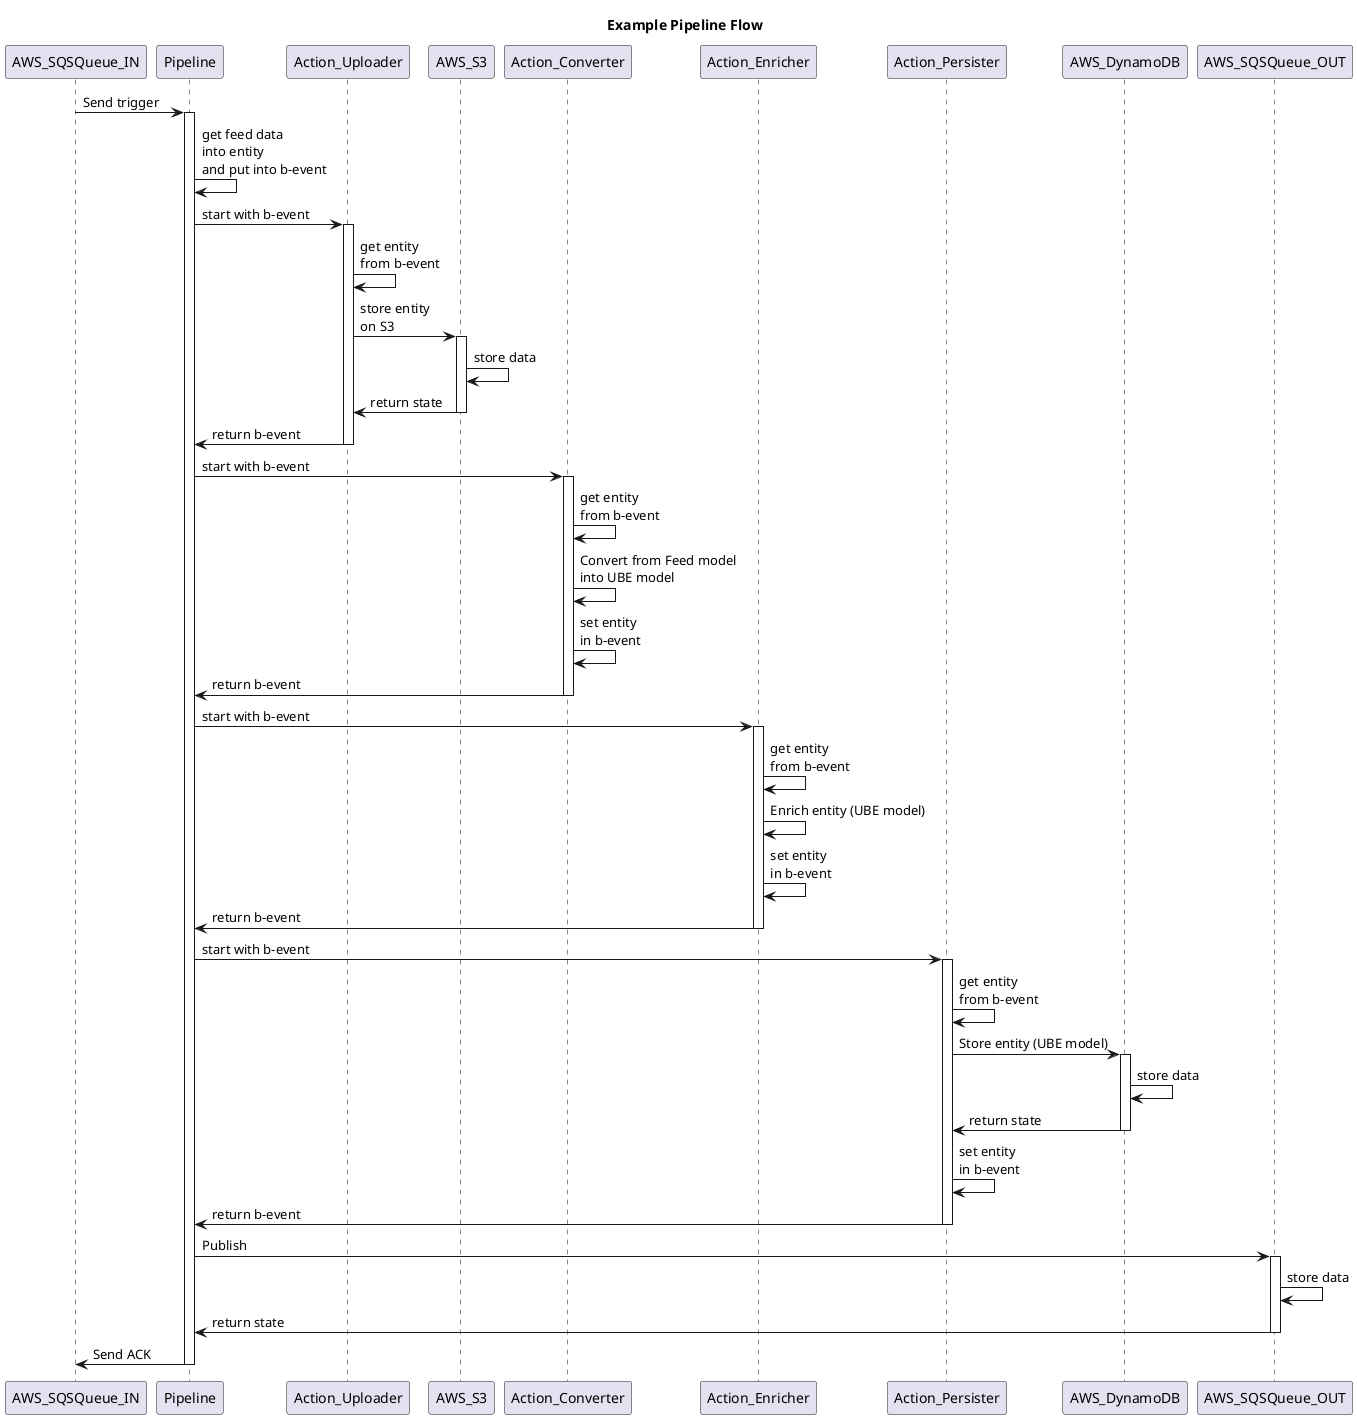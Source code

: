 @startuml
title Example Pipeline Flow
AWS_SQSQueue_IN -> Pipeline: Send trigger
activate Pipeline

	Pipeline -> Pipeline: get feed data\ninto entity\nand put into b-event
	Pipeline -> Action_Uploader: start with b-event
	activate Action_Uploader
		Action_Uploader -> Action_Uploader: get entity\nfrom b-event
		Action_Uploader -> AWS_S3: store entity\non S3
		activate AWS_S3
			AWS_S3 -> AWS_S3:  store data
			AWS_S3 -> Action_Uploader:  return state
		deactivate AWS_S3
		Action_Uploader -> Pipeline: return b-event
	deactivate Action_Uploader

	Pipeline -> Action_Converter: start with b-event
	activate Action_Converter
		Action_Converter -> Action_Converter: get entity\nfrom b-event
		Action_Converter -> Action_Converter: Convert from Feed model\ninto UBE model
		Action_Converter -> Action_Converter: set entity\nin b-event
		Action_Converter -> Pipeline: return b-event
	deactivate Action_Converter

	Pipeline -> Action_Enricher: start with b-event
	activate Action_Enricher
		Action_Enricher -> Action_Enricher: get entity\nfrom b-event
		Action_Enricher -> Action_Enricher: Enrich entity (UBE model)
		Action_Enricher -> Action_Enricher: set entity\nin b-event
		Action_Enricher -> Pipeline: return b-event
	deactivate Action_Enricher

	Pipeline -> Action_Persister: start with b-event
	activate Action_Persister
		Action_Persister -> Action_Persister: get entity\nfrom b-event
		Action_Persister -> AWS_DynamoDB: Store entity (UBE model)
		activate AWS_DynamoDB
			AWS_DynamoDB -> AWS_DynamoDB:  store data
			AWS_DynamoDB -> Action_Persister:  return state
		deactivate AWS_DynamoDB

		Action_Persister -> Action_Persister: set entity\nin b-event
		Action_Persister -> Pipeline: return b-event
	deactivate Action_Persister

	Pipeline -> AWS_SQSQueue_OUT: Publish
	activate AWS_SQSQueue_OUT
		AWS_SQSQueue_OUT -> AWS_SQSQueue_OUT: store data
		AWS_SQSQueue_OUT -> Pipeline: return state
	deactivate AWS_SQSQueue_OUT

	Pipeline -> AWS_SQSQueue_IN: Send ACK
deactivate Pipeline
@enduml
